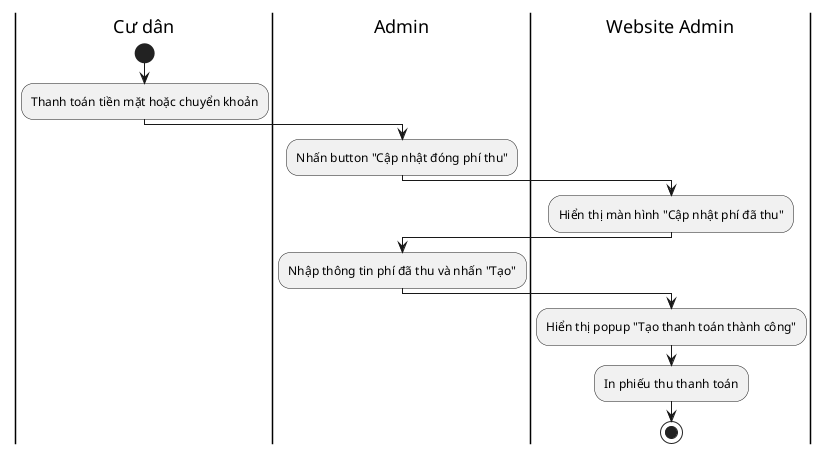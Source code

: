 @startuml

|Cư dân|
start
    :Thanh toán tiền mặt hoặc chuyển khoản;
    |Admin|
    :Nhấn button "Cập nhật đóng phí thu";
    |Website Admin|
    :Hiển thị màn hình "Cập nhật phí đã thu";
    |Admin|
    :Nhập thông tin phí đã thu và nhấn "Tạo";
    |Website Admin|
    :Hiển thị popup "Tạo thanh toán thành công";
    :In phiếu thu thanh toán;
stop


@enduml